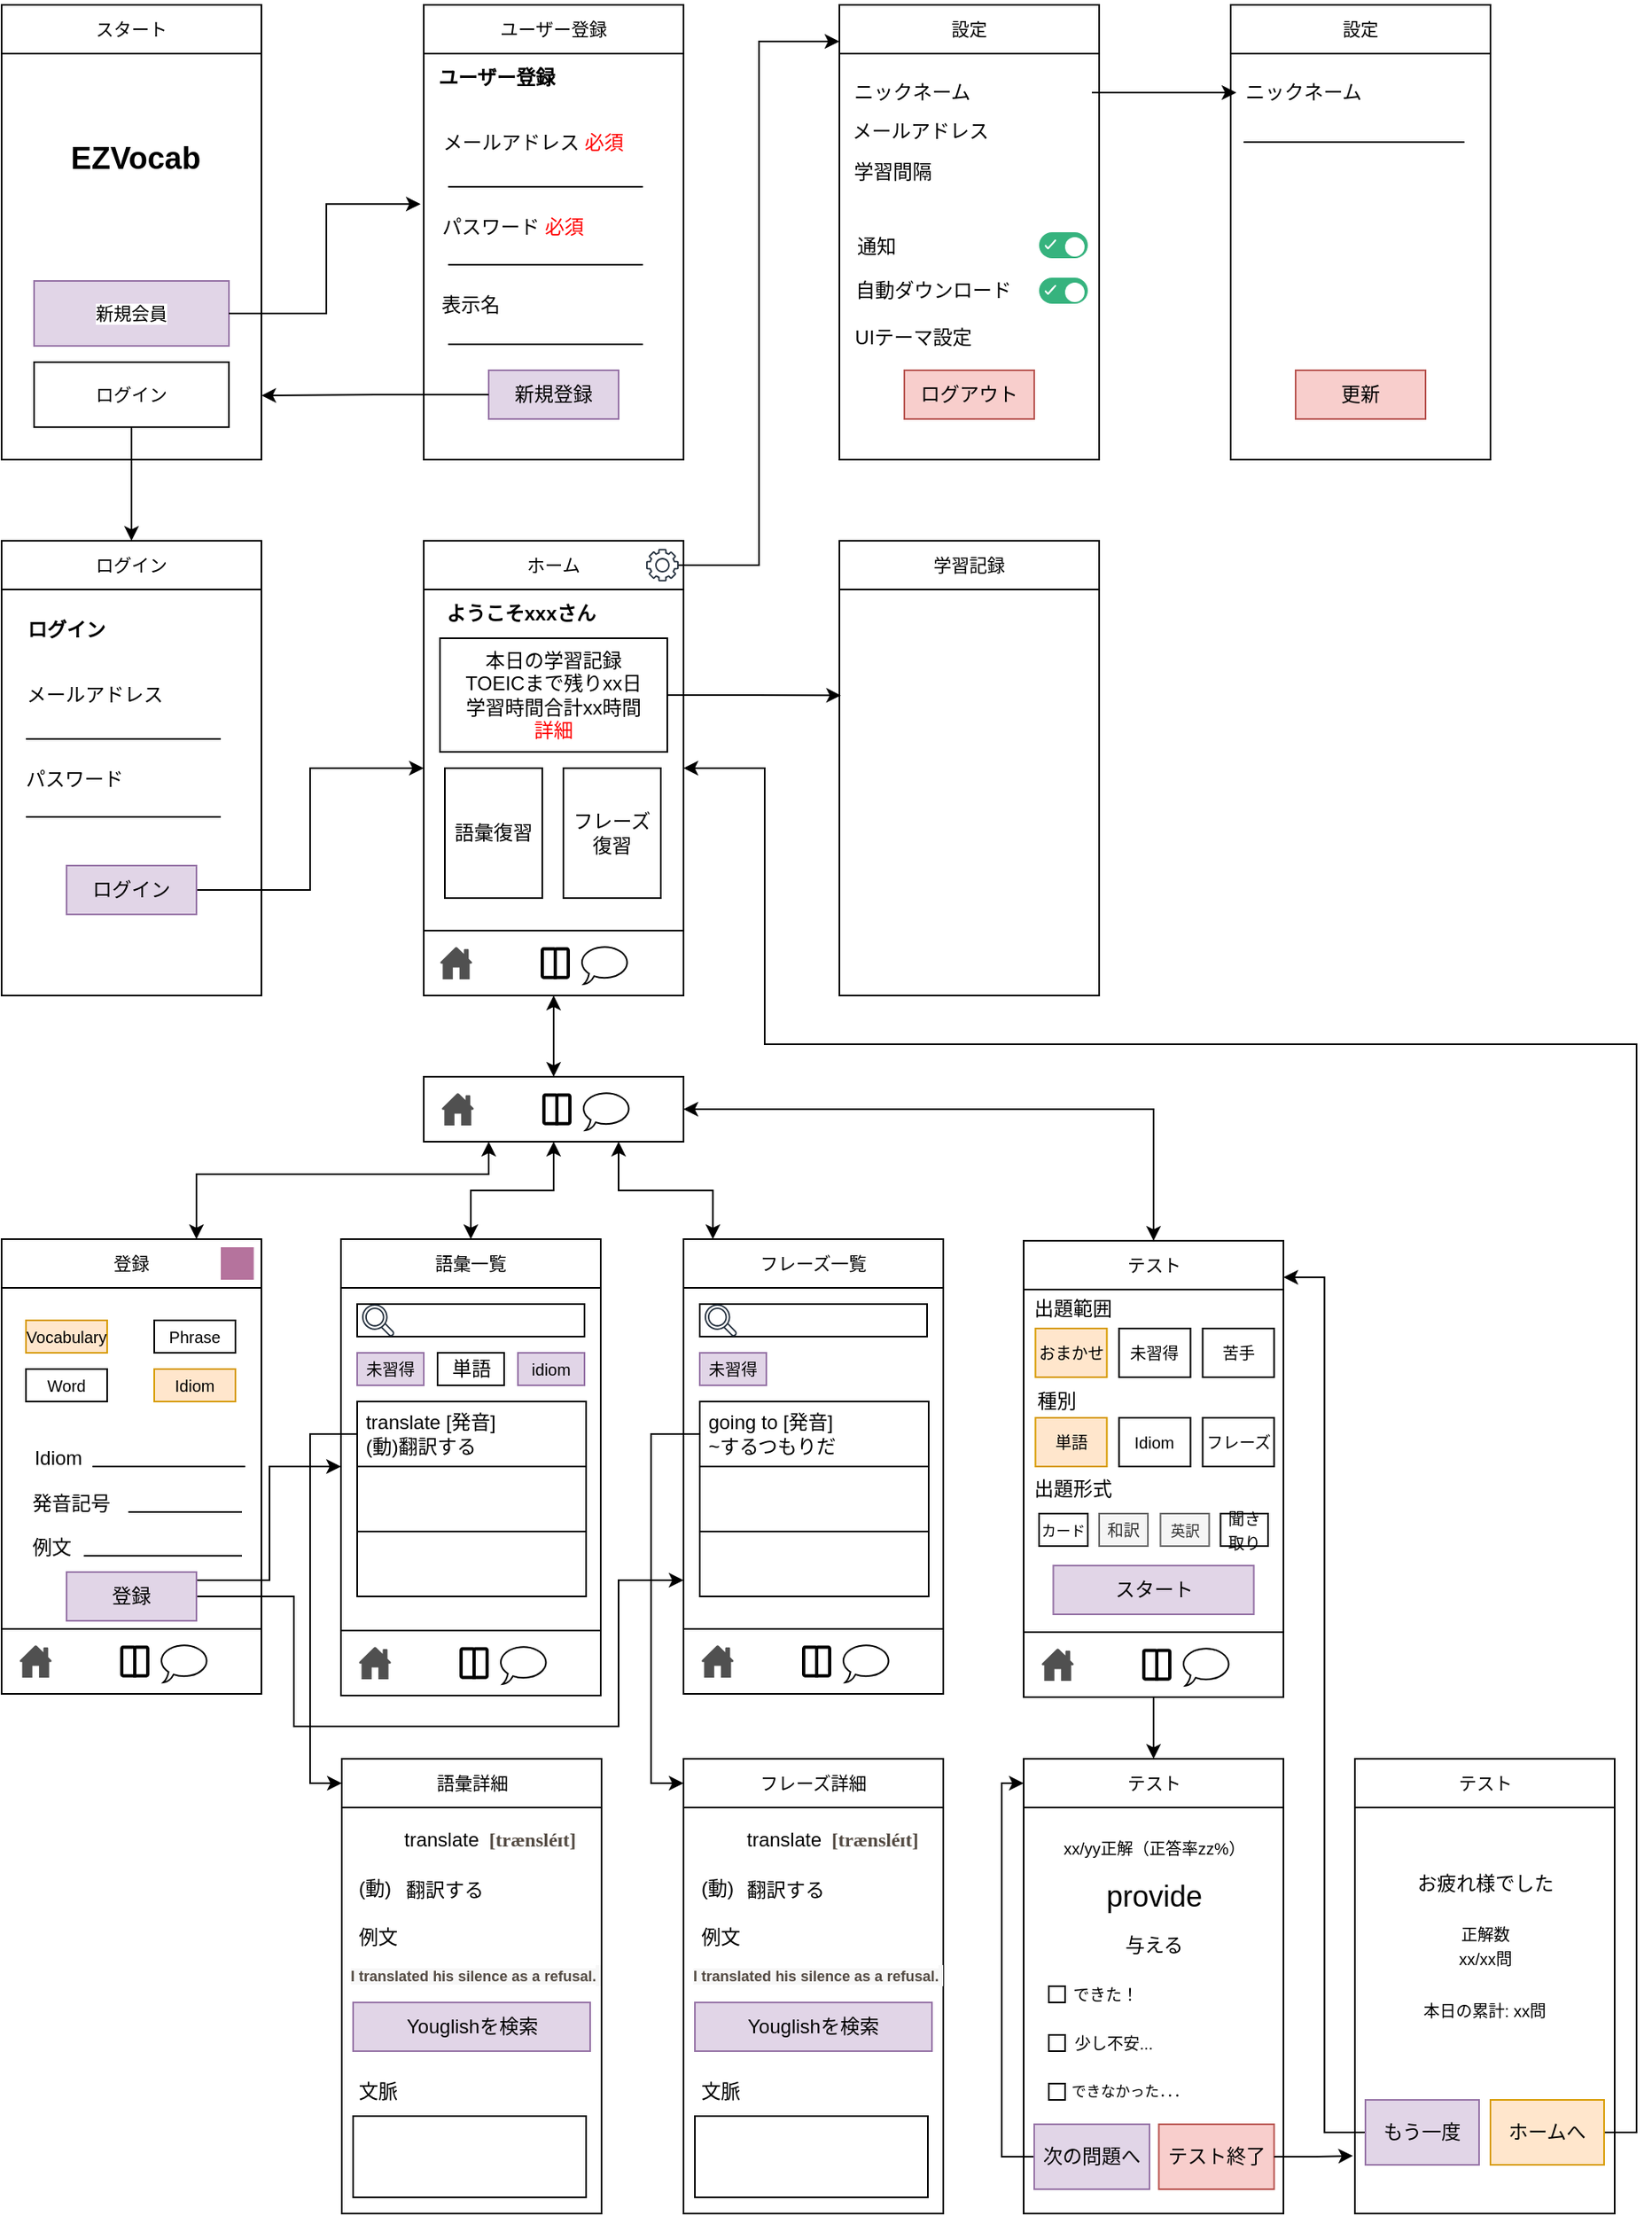 <mxfile version="28.2.0">
  <diagram name="ページ1" id="FiV2jDEClpY6O5zFWRHn">
    <mxGraphModel dx="1351" dy="871" grid="1" gridSize="10" guides="1" tooltips="1" connect="1" arrows="0" fold="1" page="1" pageScale="1" pageWidth="827" pageHeight="1169" math="0" shadow="0">
      <root>
        <mxCell id="0" />
        <mxCell id="1" parent="0" />
        <mxCell id="w1_AjiEQwkD-5FOu5qbW-20" value="" style="whiteSpace=wrap;html=1;rounded=0;" parent="1" vertex="1">
          <mxGeometry x="100" y="120" width="160" height="280" as="geometry" />
        </mxCell>
        <mxCell id="w1_AjiEQwkD-5FOu5qbW-39" value="スタート" style="rounded=0;whiteSpace=wrap;html=1;fontFamily=Helvetica;fontSize=11;fontColor=default;labelBackgroundColor=default;" parent="1" vertex="1">
          <mxGeometry x="100" y="120" width="160" height="30" as="geometry" />
        </mxCell>
        <mxCell id="w1_AjiEQwkD-5FOu5qbW-42" value="" style="whiteSpace=wrap;html=1;rounded=0;" parent="1" vertex="1">
          <mxGeometry x="100" y="450" width="160" height="280" as="geometry" />
        </mxCell>
        <mxCell id="w1_AjiEQwkD-5FOu5qbW-41" value="ログイン" style="rounded=0;whiteSpace=wrap;html=1;fontFamily=Helvetica;fontSize=11;fontColor=default;labelBackgroundColor=default;" parent="1" vertex="1">
          <mxGeometry x="100" y="450" width="160" height="30" as="geometry" />
        </mxCell>
        <mxCell id="w1_AjiEQwkD-5FOu5qbW-43" value="新規会員" style="rounded=0;whiteSpace=wrap;html=1;fontFamily=Helvetica;fontSize=11;labelBackgroundColor=default;fillColor=#e1d5e7;strokeColor=#9673a6;" parent="1" vertex="1">
          <mxGeometry x="120" y="290" width="120" height="40" as="geometry" />
        </mxCell>
        <mxCell id="7mOOZiE6UsEzVSwkb19k-4" style="edgeStyle=orthogonalEdgeStyle;rounded=0;orthogonalLoop=1;jettySize=auto;html=1;exitX=0.5;exitY=1;exitDx=0;exitDy=0;" parent="1" source="w1_AjiEQwkD-5FOu5qbW-44" target="w1_AjiEQwkD-5FOu5qbW-41" edge="1">
          <mxGeometry relative="1" as="geometry" />
        </mxCell>
        <mxCell id="w1_AjiEQwkD-5FOu5qbW-44" value="ログイン" style="rounded=0;whiteSpace=wrap;html=1;fontFamily=Helvetica;fontSize=11;fontColor=default;labelBackgroundColor=default;" parent="1" vertex="1">
          <mxGeometry x="120" y="340" width="120" height="40" as="geometry" />
        </mxCell>
        <mxCell id="7mOOZiE6UsEzVSwkb19k-1" value="&lt;font style=&quot;font-size: 19px;&quot;&gt;&amp;nbsp;EZVocab&lt;/font&gt;" style="text;strokeColor=none;align=center;fillColor=none;html=1;verticalAlign=middle;whiteSpace=wrap;rounded=0;fontStyle=1;fontColor=#000000;" parent="1" vertex="1">
          <mxGeometry x="125" y="200" width="110" height="30" as="geometry" />
        </mxCell>
        <mxCell id="7mOOZiE6UsEzVSwkb19k-5" value="&lt;b&gt;ログイン&lt;/b&gt;" style="text;strokeColor=none;align=center;fillColor=none;html=1;verticalAlign=middle;whiteSpace=wrap;rounded=0;" parent="1" vertex="1">
          <mxGeometry x="110" y="490" width="60" height="30" as="geometry" />
        </mxCell>
        <mxCell id="7mOOZiE6UsEzVSwkb19k-6" value="メールアドレス" style="text;strokeColor=none;align=center;fillColor=none;html=1;verticalAlign=middle;whiteSpace=wrap;rounded=0;" parent="1" vertex="1">
          <mxGeometry x="100" y="530" width="115" height="30" as="geometry" />
        </mxCell>
        <mxCell id="7mOOZiE6UsEzVSwkb19k-18" value="" style="endArrow=none;html=1;rounded=0;" parent="1" edge="1">
          <mxGeometry width="50" height="50" relative="1" as="geometry">
            <mxPoint x="115" y="572" as="sourcePoint" />
            <mxPoint x="235" y="572" as="targetPoint" />
          </mxGeometry>
        </mxCell>
        <mxCell id="7mOOZiE6UsEzVSwkb19k-20" value="パスワード" style="text;strokeColor=none;align=center;fillColor=none;html=1;verticalAlign=middle;whiteSpace=wrap;rounded=0;" parent="1" vertex="1">
          <mxGeometry x="100" y="582" width="90" height="30" as="geometry" />
        </mxCell>
        <mxCell id="7mOOZiE6UsEzVSwkb19k-21" value="" style="endArrow=none;html=1;rounded=0;" parent="1" edge="1">
          <mxGeometry width="50" height="50" relative="1" as="geometry">
            <mxPoint x="115" y="620" as="sourcePoint" />
            <mxPoint x="235" y="620" as="targetPoint" />
          </mxGeometry>
        </mxCell>
        <mxCell id="gTDcGbS1y2qqn0c1V3PY-10" style="edgeStyle=orthogonalEdgeStyle;rounded=0;orthogonalLoop=1;jettySize=auto;html=1;exitX=1;exitY=0.5;exitDx=0;exitDy=0;entryX=0;entryY=0.5;entryDx=0;entryDy=0;" parent="1" source="7mOOZiE6UsEzVSwkb19k-22" target="C_bWI6odMbXhe59eFl2r-24" edge="1">
          <mxGeometry relative="1" as="geometry" />
        </mxCell>
        <mxCell id="7mOOZiE6UsEzVSwkb19k-22" value="ログイン" style="whiteSpace=wrap;html=1;fillColor=#e1d5e7;strokeColor=#9673a6;" parent="1" vertex="1">
          <mxGeometry x="140" y="650" width="80" height="30" as="geometry" />
        </mxCell>
        <mxCell id="7mOOZiE6UsEzVSwkb19k-23" value="" style="whiteSpace=wrap;html=1;rounded=0;" parent="1" vertex="1">
          <mxGeometry x="360" y="120" width="160" height="280" as="geometry" />
        </mxCell>
        <mxCell id="7mOOZiE6UsEzVSwkb19k-24" value="ユーザー登録" style="rounded=0;whiteSpace=wrap;html=1;fontFamily=Helvetica;fontSize=11;fontColor=default;labelBackgroundColor=default;" parent="1" vertex="1">
          <mxGeometry x="360" y="120" width="160" height="30" as="geometry" />
        </mxCell>
        <mxCell id="7mOOZiE6UsEzVSwkb19k-27" value="&lt;b&gt;ユーザー登録&lt;/b&gt;" style="text;strokeColor=none;align=center;fillColor=none;html=1;verticalAlign=middle;whiteSpace=wrap;rounded=0;" parent="1" vertex="1">
          <mxGeometry x="360" y="150" width="90" height="30" as="geometry" />
        </mxCell>
        <mxCell id="7mOOZiE6UsEzVSwkb19k-28" value="メールアドレス &lt;font style=&quot;color: rgb(255, 0, 0);&quot;&gt;必須&lt;/font&gt;" style="text;strokeColor=none;align=center;fillColor=none;html=1;verticalAlign=middle;whiteSpace=wrap;rounded=0;" parent="1" vertex="1">
          <mxGeometry x="370" y="190" width="115" height="30" as="geometry" />
        </mxCell>
        <mxCell id="7mOOZiE6UsEzVSwkb19k-29" value="" style="endArrow=none;html=1;rounded=0;" parent="1" edge="1">
          <mxGeometry width="50" height="50" relative="1" as="geometry">
            <mxPoint x="375" y="232" as="sourcePoint" />
            <mxPoint x="495" y="232" as="targetPoint" />
          </mxGeometry>
        </mxCell>
        <mxCell id="7mOOZiE6UsEzVSwkb19k-30" value="パスワード &lt;font style=&quot;color: rgb(255, 0, 0);&quot;&gt;必須&lt;/font&gt;" style="text;strokeColor=none;align=center;fillColor=none;html=1;verticalAlign=middle;whiteSpace=wrap;rounded=0;" parent="1" vertex="1">
          <mxGeometry x="370" y="242" width="90" height="30" as="geometry" />
        </mxCell>
        <mxCell id="7mOOZiE6UsEzVSwkb19k-31" value="" style="endArrow=none;html=1;rounded=0;" parent="1" edge="1">
          <mxGeometry width="50" height="50" relative="1" as="geometry">
            <mxPoint x="375" y="280" as="sourcePoint" />
            <mxPoint x="495" y="280" as="targetPoint" />
          </mxGeometry>
        </mxCell>
        <mxCell id="7mOOZiE6UsEzVSwkb19k-32" value="&lt;font style=&quot;color: rgb(0, 0, 0);&quot;&gt;表示名&lt;/font&gt;" style="text;strokeColor=none;align=center;fillColor=none;html=1;verticalAlign=middle;whiteSpace=wrap;rounded=0;" parent="1" vertex="1">
          <mxGeometry x="344" y="290" width="90" height="30" as="geometry" />
        </mxCell>
        <mxCell id="7mOOZiE6UsEzVSwkb19k-33" value="" style="endArrow=none;html=1;rounded=0;" parent="1" edge="1">
          <mxGeometry width="50" height="50" relative="1" as="geometry">
            <mxPoint x="375" y="329" as="sourcePoint" />
            <mxPoint x="495" y="329" as="targetPoint" />
          </mxGeometry>
        </mxCell>
        <mxCell id="7mOOZiE6UsEzVSwkb19k-34" value="新規登録" style="whiteSpace=wrap;html=1;fillColor=#e1d5e7;strokeColor=#9673a6;" parent="1" vertex="1">
          <mxGeometry x="400" y="345" width="80" height="30" as="geometry" />
        </mxCell>
        <mxCell id="7mOOZiE6UsEzVSwkb19k-35" style="edgeStyle=orthogonalEdgeStyle;rounded=0;orthogonalLoop=1;jettySize=auto;html=1;exitX=0;exitY=0.5;exitDx=0;exitDy=0;entryX=1;entryY=0.859;entryDx=0;entryDy=0;entryPerimeter=0;" parent="1" source="7mOOZiE6UsEzVSwkb19k-34" target="w1_AjiEQwkD-5FOu5qbW-20" edge="1">
          <mxGeometry relative="1" as="geometry" />
        </mxCell>
        <mxCell id="7mOOZiE6UsEzVSwkb19k-36" style="edgeStyle=orthogonalEdgeStyle;rounded=0;orthogonalLoop=1;jettySize=auto;html=1;exitX=1;exitY=0.5;exitDx=0;exitDy=0;entryX=-0.012;entryY=0.438;entryDx=0;entryDy=0;entryPerimeter=0;" parent="1" source="w1_AjiEQwkD-5FOu5qbW-43" target="7mOOZiE6UsEzVSwkb19k-23" edge="1">
          <mxGeometry relative="1" as="geometry" />
        </mxCell>
        <mxCell id="C_bWI6odMbXhe59eFl2r-2" value="" style="whiteSpace=wrap;html=1;rounded=0;" parent="1" vertex="1">
          <mxGeometry x="616" y="120" width="160" height="280" as="geometry" />
        </mxCell>
        <mxCell id="C_bWI6odMbXhe59eFl2r-3" value="設定" style="rounded=0;whiteSpace=wrap;html=1;fontFamily=Helvetica;fontSize=11;fontColor=default;labelBackgroundColor=default;" parent="1" vertex="1">
          <mxGeometry x="616" y="120" width="160" height="30" as="geometry" />
        </mxCell>
        <mxCell id="C_bWI6odMbXhe59eFl2r-11" value="ログアウト" style="whiteSpace=wrap;html=1;fillColor=#f8cecc;strokeColor=#b85450;" parent="1" vertex="1">
          <mxGeometry x="656" y="345" width="80" height="30" as="geometry" />
        </mxCell>
        <mxCell id="C_bWI6odMbXhe59eFl2r-24" value="" style="whiteSpace=wrap;html=1;rounded=0;" parent="1" vertex="1">
          <mxGeometry x="360" y="450" width="160" height="280" as="geometry" />
        </mxCell>
        <mxCell id="C_bWI6odMbXhe59eFl2r-25" value="ホーム" style="rounded=0;whiteSpace=wrap;html=1;fontFamily=Helvetica;fontSize=11;fontColor=default;labelBackgroundColor=default;" parent="1" vertex="1">
          <mxGeometry x="360" y="450" width="160" height="30" as="geometry" />
        </mxCell>
        <mxCell id="C_bWI6odMbXhe59eFl2r-26" value="&lt;b&gt;ようこそxxxさん&lt;/b&gt;" style="text;strokeColor=none;align=center;fillColor=none;html=1;verticalAlign=middle;whiteSpace=wrap;rounded=0;" parent="1" vertex="1">
          <mxGeometry x="360" y="480" width="120" height="30" as="geometry" />
        </mxCell>
        <mxCell id="C_bWI6odMbXhe59eFl2r-45" value="" style="sketch=0;outlineConnect=0;fontColor=#232F3E;gradientColor=none;fillColor=#232F3D;strokeColor=none;dashed=0;verticalLabelPosition=bottom;verticalAlign=top;align=center;html=1;fontSize=12;fontStyle=0;aspect=fixed;pointerEvents=1;shape=mxgraph.aws4.gear;" parent="1" vertex="1">
          <mxGeometry x="497" y="455" width="20" height="20" as="geometry" />
        </mxCell>
        <mxCell id="C_bWI6odMbXhe59eFl2r-46" value="" style="endArrow=classic;html=1;rounded=0;entryX=0;entryY=0.75;entryDx=0;entryDy=0;edgeStyle=elbowEdgeStyle;" parent="1" source="C_bWI6odMbXhe59eFl2r-45" target="C_bWI6odMbXhe59eFl2r-3" edge="1">
          <mxGeometry width="50" height="50" relative="1" as="geometry">
            <mxPoint x="540" y="470" as="sourcePoint" />
            <mxPoint x="590" y="420" as="targetPoint" />
          </mxGeometry>
        </mxCell>
        <mxCell id="C_bWI6odMbXhe59eFl2r-50" value="" style="fillColor=#36B37E;strokeColor=none;rounded=1;arcSize=50;sketch=0;hachureGap=4;pointerEvents=0;fontFamily=Architects Daughter;fontSource=https%3A%2F%2Ffonts.googleapis.com%2Fcss%3Ffamily%3DArchitects%2BDaughter;fontSize=20;" parent="1" vertex="1">
          <mxGeometry x="739" y="288" width="30" height="16" as="geometry" />
        </mxCell>
        <mxCell id="C_bWI6odMbXhe59eFl2r-51" value="" style="shape=ellipse;strokeColor=none;fillColor=#ffffff;sketch=0;hachureGap=4;pointerEvents=0;fontFamily=Architects Daughter;fontSource=https%3A%2F%2Ffonts.googleapis.com%2Fcss%3Ffamily%3DArchitects%2BDaughter;fontSize=20;" parent="C_bWI6odMbXhe59eFl2r-50" vertex="1">
          <mxGeometry x="1" y="0.5" width="12" height="12" relative="1" as="geometry">
            <mxPoint x="-14" y="-5" as="offset" />
          </mxGeometry>
        </mxCell>
        <mxCell id="C_bWI6odMbXhe59eFl2r-52" value="" style="html=1;shadow=0;dashed=0;shape=mxgraph.atlassian.check;strokeColor=#ffffff;sketch=1;hachureGap=4;pointerEvents=0;fontFamily=Architects Daughter;fontSource=https%3A%2F%2Ffonts.googleapis.com%2Fcss%3Ffamily%3DArchitects%2BDaughter;fontSize=20;" parent="C_bWI6odMbXhe59eFl2r-50" vertex="1">
          <mxGeometry y="0.5" width="6" height="5" relative="1" as="geometry">
            <mxPoint x="4" y="-3" as="offset" />
          </mxGeometry>
        </mxCell>
        <mxCell id="C_bWI6odMbXhe59eFl2r-53" value="自動ダウンロード" style="text;strokeColor=none;align=center;fillColor=none;html=1;verticalAlign=middle;whiteSpace=wrap;rounded=0;" parent="1" vertex="1">
          <mxGeometry x="624" y="281" width="100" height="30" as="geometry" />
        </mxCell>
        <mxCell id="C_bWI6odMbXhe59eFl2r-54" value="通知" style="text;strokeColor=none;align=center;fillColor=none;html=1;verticalAlign=middle;whiteSpace=wrap;rounded=0;" parent="1" vertex="1">
          <mxGeometry x="609" y="254" width="60" height="30" as="geometry" />
        </mxCell>
        <mxCell id="C_bWI6odMbXhe59eFl2r-56" value="" style="fillColor=#36B37E;strokeColor=none;rounded=1;arcSize=50;sketch=0;hachureGap=4;pointerEvents=0;fontFamily=Architects Daughter;fontSource=https%3A%2F%2Ffonts.googleapis.com%2Fcss%3Ffamily%3DArchitects%2BDaughter;fontSize=20;" parent="1" vertex="1">
          <mxGeometry x="739" y="260" width="30" height="16" as="geometry" />
        </mxCell>
        <mxCell id="C_bWI6odMbXhe59eFl2r-57" value="" style="shape=ellipse;strokeColor=none;fillColor=#ffffff;sketch=0;hachureGap=4;pointerEvents=0;fontFamily=Architects Daughter;fontSource=https%3A%2F%2Ffonts.googleapis.com%2Fcss%3Ffamily%3DArchitects%2BDaughter;fontSize=20;" parent="C_bWI6odMbXhe59eFl2r-56" vertex="1">
          <mxGeometry x="1" y="0.5" width="12" height="12" relative="1" as="geometry">
            <mxPoint x="-14" y="-5" as="offset" />
          </mxGeometry>
        </mxCell>
        <mxCell id="C_bWI6odMbXhe59eFl2r-58" value="" style="html=1;shadow=0;dashed=0;shape=mxgraph.atlassian.check;strokeColor=#ffffff;sketch=1;hachureGap=4;pointerEvents=0;fontFamily=Architects Daughter;fontSource=https%3A%2F%2Ffonts.googleapis.com%2Fcss%3Ffamily%3DArchitects%2BDaughter;fontSize=20;" parent="C_bWI6odMbXhe59eFl2r-56" vertex="1">
          <mxGeometry y="0.5" width="6" height="5" relative="1" as="geometry">
            <mxPoint x="4" y="-3" as="offset" />
          </mxGeometry>
        </mxCell>
        <mxCell id="C_bWI6odMbXhe59eFl2r-60" value="&amp;nbsp;UIテーマ設定" style="text;strokeColor=none;align=center;fillColor=none;html=1;verticalAlign=middle;whiteSpace=wrap;rounded=0;" parent="1" vertex="1">
          <mxGeometry x="620" y="310" width="80" height="30" as="geometry" />
        </mxCell>
        <mxCell id="C_bWI6odMbXhe59eFl2r-61" value="" style="shape=image;html=1;verticalAlign=top;verticalLabelPosition=bottom;labelBackgroundColor=#ffffff;imageAspect=0;aspect=fixed;image=https://icons.diagrams.net/icon-cache1/Evil_Icons_User_Interface-2617/arrow_right2-584.svg" parent="1" vertex="1">
          <mxGeometry x="736.5" y="307.5" width="35" height="35" as="geometry" />
        </mxCell>
        <mxCell id="C_bWI6odMbXhe59eFl2r-64" value="本日の学習記録&lt;br&gt;TOEICまで残りxx日&lt;br&gt;学習時間合計xx時間&lt;br&gt;&lt;font style=&quot;color: rgb(255, 0, 0);&quot;&gt;詳細&lt;/font&gt;" style="whiteSpace=wrap;html=1;" parent="1" vertex="1">
          <mxGeometry x="370" y="510" width="140" height="70" as="geometry" />
        </mxCell>
        <mxCell id="C_bWI6odMbXhe59eFl2r-65" value="語彙復習" style="whiteSpace=wrap;html=1;" parent="1" vertex="1">
          <mxGeometry x="373" y="590" width="60" height="80" as="geometry" />
        </mxCell>
        <mxCell id="C_bWI6odMbXhe59eFl2r-66" value="フレーズ復習" style="whiteSpace=wrap;html=1;" parent="1" vertex="1">
          <mxGeometry x="446" y="590" width="60" height="80" as="geometry" />
        </mxCell>
        <mxCell id="C_bWI6odMbXhe59eFl2r-67" value="" style="whiteSpace=wrap;html=1;" parent="1" vertex="1">
          <mxGeometry x="360" y="690" width="160" height="40" as="geometry" />
        </mxCell>
        <mxCell id="C_bWI6odMbXhe59eFl2r-69" value="" style="sketch=0;pointerEvents=1;shadow=0;dashed=0;html=1;strokeColor=none;fillColor=#505050;labelPosition=center;verticalLabelPosition=bottom;verticalAlign=top;outlineConnect=0;align=center;shape=mxgraph.office.concepts.home;" parent="1" vertex="1">
          <mxGeometry x="370" y="700" width="20" height="20" as="geometry" />
        </mxCell>
        <mxCell id="C_bWI6odMbXhe59eFl2r-70" value="" style="shape=image;html=1;verticalAlign=top;verticalLabelPosition=bottom;labelBackgroundColor=#ffffff;imageAspect=0;aspect=fixed;image=https://icons.diagrams.net/icon-cache1/Phosphor_Regular_Vol_3-2947/note-pencil-1222.svg" parent="1" vertex="1">
          <mxGeometry x="400" y="700" width="22" height="22" as="geometry" />
        </mxCell>
        <mxCell id="C_bWI6odMbXhe59eFl2r-73" value="" style="html=1;verticalLabelPosition=bottom;align=center;labelBackgroundColor=#ffffff;verticalAlign=top;strokeWidth=2;strokeColor=#000000;shadow=0;dashed=0;shape=mxgraph.ios7.icons.book;" parent="1" vertex="1">
          <mxGeometry x="433" y="701.25" width="16" height="18.75" as="geometry" />
        </mxCell>
        <mxCell id="C_bWI6odMbXhe59eFl2r-76" value="" style="whiteSpace=wrap;html=1;shape=mxgraph.basic.oval_callout" parent="1" vertex="1">
          <mxGeometry x="456" y="699" width="31" height="24" as="geometry" />
        </mxCell>
        <mxCell id="C_bWI6odMbXhe59eFl2r-78" value="" style="shape=image;html=1;verticalAlign=top;verticalLabelPosition=bottom;labelBackgroundColor=#ffffff;imageAspect=0;aspect=fixed;image=https://icons.diagrams.net/icon-cache1/Boxicons_Regular_Vol_2-2634/bx-dumbbell-1114.svg" parent="1" vertex="1">
          <mxGeometry x="491" y="698" width="24" height="24" as="geometry" />
        </mxCell>
        <mxCell id="gTDcGbS1y2qqn0c1V3PY-26" style="edgeStyle=orthogonalEdgeStyle;rounded=0;orthogonalLoop=1;jettySize=auto;html=1;exitX=0.5;exitY=0;exitDx=0;exitDy=0;entryX=0.5;entryY=1;entryDx=0;entryDy=0;startArrow=classic;startFill=1;" parent="1" source="C_bWI6odMbXhe59eFl2r-80" target="C_bWI6odMbXhe59eFl2r-67" edge="1">
          <mxGeometry relative="1" as="geometry" />
        </mxCell>
        <mxCell id="gTDcGbS1y2qqn0c1V3PY-41" style="edgeStyle=orthogonalEdgeStyle;rounded=0;orthogonalLoop=1;jettySize=auto;html=1;exitX=0.5;exitY=1;exitDx=0;exitDy=0;entryX=0.5;entryY=0;entryDx=0;entryDy=0;startArrow=classic;startFill=1;" parent="1" source="C_bWI6odMbXhe59eFl2r-80" target="gTDcGbS1y2qqn0c1V3PY-28" edge="1">
          <mxGeometry relative="1" as="geometry" />
        </mxCell>
        <mxCell id="gTDcGbS1y2qqn0c1V3PY-75" style="edgeStyle=orthogonalEdgeStyle;rounded=0;orthogonalLoop=1;jettySize=auto;html=1;exitX=0.75;exitY=1;exitDx=0;exitDy=0;entryX=0.113;entryY=0;entryDx=0;entryDy=0;entryPerimeter=0;startArrow=classic;startFill=1;" parent="1" source="C_bWI6odMbXhe59eFl2r-80" target="gTDcGbS1y2qqn0c1V3PY-65" edge="1">
          <mxGeometry relative="1" as="geometry" />
        </mxCell>
        <mxCell id="gTDcGbS1y2qqn0c1V3PY-180" style="edgeStyle=orthogonalEdgeStyle;rounded=0;orthogonalLoop=1;jettySize=auto;html=1;exitX=1;exitY=0.5;exitDx=0;exitDy=0;startArrow=classic;startFill=1;" parent="1" source="C_bWI6odMbXhe59eFl2r-80" target="gTDcGbS1y2qqn0c1V3PY-150" edge="1">
          <mxGeometry relative="1" as="geometry" />
        </mxCell>
        <mxCell id="C_bWI6odMbXhe59eFl2r-80" value="" style="whiteSpace=wrap;html=1;" parent="1" vertex="1">
          <mxGeometry x="360" y="780" width="160" height="40" as="geometry" />
        </mxCell>
        <mxCell id="C_bWI6odMbXhe59eFl2r-81" value="" style="sketch=0;pointerEvents=1;shadow=0;dashed=0;html=1;strokeColor=none;fillColor=#505050;labelPosition=center;verticalLabelPosition=bottom;verticalAlign=top;outlineConnect=0;align=center;shape=mxgraph.office.concepts.home;" parent="1" vertex="1">
          <mxGeometry x="371" y="790" width="20" height="20" as="geometry" />
        </mxCell>
        <mxCell id="C_bWI6odMbXhe59eFl2r-82" value="" style="shape=image;html=1;verticalAlign=top;verticalLabelPosition=bottom;labelBackgroundColor=#ffffff;imageAspect=0;aspect=fixed;image=https://icons.diagrams.net/icon-cache1/Phosphor_Regular_Vol_3-2947/note-pencil-1222.svg" parent="1" vertex="1">
          <mxGeometry x="401" y="790" width="22" height="22" as="geometry" />
        </mxCell>
        <mxCell id="C_bWI6odMbXhe59eFl2r-83" value="" style="html=1;verticalLabelPosition=bottom;align=center;labelBackgroundColor=#ffffff;verticalAlign=top;strokeWidth=2;strokeColor=#000000;shadow=0;dashed=0;shape=mxgraph.ios7.icons.book;" parent="1" vertex="1">
          <mxGeometry x="434" y="791.25" width="16" height="18.75" as="geometry" />
        </mxCell>
        <mxCell id="C_bWI6odMbXhe59eFl2r-84" value="" style="whiteSpace=wrap;html=1;shape=mxgraph.basic.oval_callout" parent="1" vertex="1">
          <mxGeometry x="457" y="789" width="31" height="24" as="geometry" />
        </mxCell>
        <mxCell id="C_bWI6odMbXhe59eFl2r-85" value="" style="shape=image;html=1;verticalAlign=top;verticalLabelPosition=bottom;labelBackgroundColor=#ffffff;imageAspect=0;aspect=fixed;image=https://icons.diagrams.net/icon-cache1/Boxicons_Regular_Vol_2-2634/bx-dumbbell-1114.svg" parent="1" vertex="1">
          <mxGeometry x="492" y="788" width="24" height="24" as="geometry" />
        </mxCell>
        <mxCell id="C_bWI6odMbXhe59eFl2r-86" value="" style="whiteSpace=wrap;html=1;rounded=0;" parent="1" vertex="1">
          <mxGeometry x="616" y="450" width="160" height="280" as="geometry" />
        </mxCell>
        <mxCell id="C_bWI6odMbXhe59eFl2r-87" value="学習記録" style="rounded=0;whiteSpace=wrap;html=1;fontFamily=Helvetica;fontSize=11;fontColor=default;labelBackgroundColor=default;" parent="1" vertex="1">
          <mxGeometry x="616" y="450" width="160" height="30" as="geometry" />
        </mxCell>
        <mxCell id="C_bWI6odMbXhe59eFl2r-100" style="edgeStyle=orthogonalEdgeStyle;rounded=0;orthogonalLoop=1;jettySize=auto;html=1;exitX=1;exitY=0.5;exitDx=0;exitDy=0;entryX=0.006;entryY=0.34;entryDx=0;entryDy=0;entryPerimeter=0;" parent="1" source="C_bWI6odMbXhe59eFl2r-64" target="C_bWI6odMbXhe59eFl2r-86" edge="1">
          <mxGeometry relative="1" as="geometry" />
        </mxCell>
        <mxCell id="gTDcGbS1y2qqn0c1V3PY-2" value="" style="whiteSpace=wrap;html=1;rounded=0;" parent="1" vertex="1">
          <mxGeometry x="100" y="880" width="160" height="280" as="geometry" />
        </mxCell>
        <mxCell id="gTDcGbS1y2qqn0c1V3PY-3" value="登録" style="rounded=0;whiteSpace=wrap;html=1;fontFamily=Helvetica;fontSize=11;fontColor=default;labelBackgroundColor=default;" parent="1" vertex="1">
          <mxGeometry x="100" y="880" width="160" height="30" as="geometry" />
        </mxCell>
        <mxCell id="gTDcGbS1y2qqn0c1V3PY-98" style="edgeStyle=orthogonalEdgeStyle;rounded=0;orthogonalLoop=1;jettySize=auto;html=1;exitX=1;exitY=0.5;exitDx=0;exitDy=0;" parent="1" source="gTDcGbS1y2qqn0c1V3PY-9" target="gTDcGbS1y2qqn0c1V3PY-27" edge="1">
          <mxGeometry relative="1" as="geometry">
            <Array as="points">
              <mxPoint x="220" y="1090" />
              <mxPoint x="265" y="1090" />
              <mxPoint x="265" y="1020" />
            </Array>
          </mxGeometry>
        </mxCell>
        <mxCell id="gTDcGbS1y2qqn0c1V3PY-105" style="edgeStyle=orthogonalEdgeStyle;rounded=0;orthogonalLoop=1;jettySize=auto;html=1;exitX=1;exitY=0.5;exitDx=0;exitDy=0;entryX=0;entryY=0.75;entryDx=0;entryDy=0;" parent="1" source="gTDcGbS1y2qqn0c1V3PY-9" target="gTDcGbS1y2qqn0c1V3PY-64" edge="1">
          <mxGeometry relative="1" as="geometry">
            <Array as="points">
              <mxPoint x="280" y="1100" />
              <mxPoint x="280" y="1180" />
              <mxPoint x="480" y="1180" />
              <mxPoint x="480" y="1090" />
            </Array>
          </mxGeometry>
        </mxCell>
        <mxCell id="gTDcGbS1y2qqn0c1V3PY-9" value="登録" style="whiteSpace=wrap;html=1;fillColor=#e1d5e7;strokeColor=#9673a6;" parent="1" vertex="1">
          <mxGeometry x="140" y="1085" width="80" height="30" as="geometry" />
        </mxCell>
        <mxCell id="gTDcGbS1y2qqn0c1V3PY-12" value="" style="points=[];aspect=fixed;html=1;align=center;shadow=0;dashed=0;fillColor=#B5739D;strokeColor=none;shape=mxgraph.alibaba_cloud.multimediaai;" parent="1" vertex="1">
          <mxGeometry x="235" y="885" width="20.31" height="20" as="geometry" />
        </mxCell>
        <mxCell id="gTDcGbS1y2qqn0c1V3PY-13" value="&lt;font style=&quot;font-size: 10px;&quot;&gt;Vocabulary&lt;/font&gt;" style="whiteSpace=wrap;html=1;fillColor=#ffe6cc;strokeColor=#d79b00;" parent="1" vertex="1">
          <mxGeometry x="115" y="930" width="50" height="20" as="geometry" />
        </mxCell>
        <mxCell id="gTDcGbS1y2qqn0c1V3PY-16" value="&lt;font style=&quot;font-size: 10px;&quot;&gt;Phrase&lt;/font&gt;" style="whiteSpace=wrap;html=1;" parent="1" vertex="1">
          <mxGeometry x="194" y="930" width="50" height="20" as="geometry" />
        </mxCell>
        <mxCell id="gTDcGbS1y2qqn0c1V3PY-17" value="&lt;span style=&quot;font-size: 10px;&quot;&gt;Word&lt;/span&gt;" style="whiteSpace=wrap;html=1;" parent="1" vertex="1">
          <mxGeometry x="115" y="960" width="50" height="20" as="geometry" />
        </mxCell>
        <mxCell id="gTDcGbS1y2qqn0c1V3PY-18" value="&lt;span style=&quot;font-size: 10px;&quot;&gt;Idiom&lt;/span&gt;" style="whiteSpace=wrap;html=1;fillColor=#ffe6cc;strokeColor=#d79b00;" parent="1" vertex="1">
          <mxGeometry x="194" y="960" width="50" height="20" as="geometry" />
        </mxCell>
        <mxCell id="gTDcGbS1y2qqn0c1V3PY-19" value="発音記号" style="text;strokeColor=none;align=center;fillColor=none;html=1;verticalAlign=middle;whiteSpace=wrap;rounded=0;" parent="1" vertex="1">
          <mxGeometry x="113" y="1028" width="60" height="30" as="geometry" />
        </mxCell>
        <mxCell id="gTDcGbS1y2qqn0c1V3PY-20" value="例文" style="text;strokeColor=none;align=center;fillColor=none;html=1;verticalAlign=middle;whiteSpace=wrap;rounded=0;" parent="1" vertex="1">
          <mxGeometry x="101" y="1055" width="60" height="30" as="geometry" />
        </mxCell>
        <mxCell id="gTDcGbS1y2qqn0c1V3PY-21" value="" style="endArrow=none;html=1;rounded=0;" parent="1" edge="1">
          <mxGeometry width="50" height="50" relative="1" as="geometry">
            <mxPoint x="150.65" y="1075" as="sourcePoint" />
            <mxPoint x="248" y="1075" as="targetPoint" />
          </mxGeometry>
        </mxCell>
        <mxCell id="gTDcGbS1y2qqn0c1V3PY-22" value="" style="endArrow=none;html=1;rounded=0;" parent="1" edge="1">
          <mxGeometry width="50" height="50" relative="1" as="geometry">
            <mxPoint x="178" y="1048" as="sourcePoint" />
            <mxPoint x="248" y="1048" as="targetPoint" />
          </mxGeometry>
        </mxCell>
        <mxCell id="gTDcGbS1y2qqn0c1V3PY-23" value="Idiom" style="text;strokeColor=none;align=center;fillColor=none;html=1;verticalAlign=middle;whiteSpace=wrap;rounded=0;" parent="1" vertex="1">
          <mxGeometry x="105" y="1000" width="60" height="30" as="geometry" />
        </mxCell>
        <mxCell id="gTDcGbS1y2qqn0c1V3PY-24" value="" style="endArrow=none;html=1;rounded=0;" parent="1" edge="1">
          <mxGeometry width="50" height="50" relative="1" as="geometry">
            <mxPoint x="155.96" y="1020" as="sourcePoint" />
            <mxPoint x="250" y="1020" as="targetPoint" />
          </mxGeometry>
        </mxCell>
        <mxCell id="gTDcGbS1y2qqn0c1V3PY-27" value="" style="whiteSpace=wrap;html=1;rounded=0;" parent="1" vertex="1">
          <mxGeometry x="309" y="880" width="160" height="280" as="geometry" />
        </mxCell>
        <mxCell id="gTDcGbS1y2qqn0c1V3PY-28" value="語彙一覧" style="rounded=0;whiteSpace=wrap;html=1;fontFamily=Helvetica;fontSize=11;fontColor=default;labelBackgroundColor=default;" parent="1" vertex="1">
          <mxGeometry x="309" y="880" width="160" height="30" as="geometry" />
        </mxCell>
        <mxCell id="gTDcGbS1y2qqn0c1V3PY-42" value="" style="whiteSpace=wrap;html=1;" parent="1" vertex="1">
          <mxGeometry x="319" y="920" width="140" height="20" as="geometry" />
        </mxCell>
        <mxCell id="gTDcGbS1y2qqn0c1V3PY-44" value="" style="sketch=0;outlineConnect=0;fontColor=#232F3E;gradientColor=none;fillColor=#232F3D;strokeColor=none;dashed=0;verticalLabelPosition=bottom;verticalAlign=top;align=center;html=1;fontSize=12;fontStyle=0;aspect=fixed;pointerEvents=1;shape=mxgraph.aws4.magnifying_glass_2;" parent="1" vertex="1">
          <mxGeometry x="322" y="920" width="20" height="20" as="geometry" />
        </mxCell>
        <mxCell id="gTDcGbS1y2qqn0c1V3PY-45" value="&lt;font style=&quot;font-size: 10px;&quot;&gt;未習得&lt;/font&gt;" style="rounded=0;whiteSpace=wrap;html=1;fillColor=#e1d5e7;strokeColor=#9673a6;" parent="1" vertex="1">
          <mxGeometry x="319" y="950" width="41" height="20" as="geometry" />
        </mxCell>
        <mxCell id="gTDcGbS1y2qqn0c1V3PY-46" value="単語" style="rounded=0;whiteSpace=wrap;html=1;" parent="1" vertex="1">
          <mxGeometry x="368.5" y="950" width="41" height="20" as="geometry" />
        </mxCell>
        <mxCell id="gTDcGbS1y2qqn0c1V3PY-47" value="&lt;span style=&quot;font-size: 10px;&quot;&gt;idiom&lt;/span&gt;" style="rounded=0;whiteSpace=wrap;html=1;fillColor=#e1d5e7;strokeColor=#9673a6;" parent="1" vertex="1">
          <mxGeometry x="418" y="950" width="41" height="20" as="geometry" />
        </mxCell>
        <mxCell id="gTDcGbS1y2qqn0c1V3PY-120" style="edgeStyle=orthogonalEdgeStyle;rounded=0;orthogonalLoop=1;jettySize=auto;html=1;exitX=0;exitY=0.5;exitDx=0;exitDy=0;entryX=0;entryY=0.5;entryDx=0;entryDy=0;" parent="1" source="gTDcGbS1y2qqn0c1V3PY-48" target="gTDcGbS1y2qqn0c1V3PY-90" edge="1">
          <mxGeometry relative="1" as="geometry">
            <Array as="points">
              <mxPoint x="290" y="1000" />
              <mxPoint x="290" y="1215" />
            </Array>
          </mxGeometry>
        </mxCell>
        <mxCell id="gTDcGbS1y2qqn0c1V3PY-48" value="&amp;nbsp;translate [発音]&lt;br&gt;&amp;nbsp;(動)翻訳する" style="rounded=0;whiteSpace=wrap;html=1;align=left;" parent="1" vertex="1">
          <mxGeometry x="319" y="980" width="141" height="40" as="geometry" />
        </mxCell>
        <mxCell id="gTDcGbS1y2qqn0c1V3PY-49" value="" style="rounded=0;whiteSpace=wrap;html=1;" parent="1" vertex="1">
          <mxGeometry x="319" y="1020" width="141" height="40" as="geometry" />
        </mxCell>
        <mxCell id="gTDcGbS1y2qqn0c1V3PY-50" value="" style="rounded=0;whiteSpace=wrap;html=1;" parent="1" vertex="1">
          <mxGeometry x="319" y="1060" width="141" height="40" as="geometry" />
        </mxCell>
        <mxCell id="gTDcGbS1y2qqn0c1V3PY-64" value="" style="whiteSpace=wrap;html=1;rounded=0;" parent="1" vertex="1">
          <mxGeometry x="520" y="880" width="160" height="280" as="geometry" />
        </mxCell>
        <mxCell id="gTDcGbS1y2qqn0c1V3PY-65" value="フレーズ一覧" style="rounded=0;whiteSpace=wrap;html=1;fontFamily=Helvetica;fontSize=11;fontColor=default;labelBackgroundColor=default;" parent="1" vertex="1">
          <mxGeometry x="520" y="880" width="160" height="30" as="geometry" />
        </mxCell>
        <mxCell id="gTDcGbS1y2qqn0c1V3PY-66" value="" style="whiteSpace=wrap;html=1;" parent="1" vertex="1">
          <mxGeometry x="530" y="920" width="140" height="20" as="geometry" />
        </mxCell>
        <mxCell id="gTDcGbS1y2qqn0c1V3PY-67" value="" style="sketch=0;outlineConnect=0;fontColor=#232F3E;gradientColor=none;fillColor=#232F3D;strokeColor=none;dashed=0;verticalLabelPosition=bottom;verticalAlign=top;align=center;html=1;fontSize=12;fontStyle=0;aspect=fixed;pointerEvents=1;shape=mxgraph.aws4.magnifying_glass_2;" parent="1" vertex="1">
          <mxGeometry x="533" y="920" width="20" height="20" as="geometry" />
        </mxCell>
        <mxCell id="gTDcGbS1y2qqn0c1V3PY-68" value="&lt;font style=&quot;font-size: 10px;&quot;&gt;未習得&lt;/font&gt;" style="rounded=0;whiteSpace=wrap;html=1;fillColor=#e1d5e7;strokeColor=#9673a6;" parent="1" vertex="1">
          <mxGeometry x="530" y="950" width="41" height="20" as="geometry" />
        </mxCell>
        <mxCell id="gTDcGbS1y2qqn0c1V3PY-147" style="edgeStyle=orthogonalEdgeStyle;rounded=0;orthogonalLoop=1;jettySize=auto;html=1;exitX=0;exitY=0.5;exitDx=0;exitDy=0;entryX=0;entryY=0.5;entryDx=0;entryDy=0;" parent="1" source="gTDcGbS1y2qqn0c1V3PY-71" target="gTDcGbS1y2qqn0c1V3PY-136" edge="1">
          <mxGeometry relative="1" as="geometry" />
        </mxCell>
        <mxCell id="gTDcGbS1y2qqn0c1V3PY-71" value="&amp;nbsp;going to [発音]&lt;br&gt;&amp;nbsp;~するつもりだ" style="rounded=0;whiteSpace=wrap;html=1;align=left;" parent="1" vertex="1">
          <mxGeometry x="530" y="980" width="141" height="40" as="geometry" />
        </mxCell>
        <mxCell id="gTDcGbS1y2qqn0c1V3PY-72" value="" style="rounded=0;whiteSpace=wrap;html=1;" parent="1" vertex="1">
          <mxGeometry x="530" y="1020" width="141" height="40" as="geometry" />
        </mxCell>
        <mxCell id="gTDcGbS1y2qqn0c1V3PY-73" value="" style="rounded=0;whiteSpace=wrap;html=1;" parent="1" vertex="1">
          <mxGeometry x="530" y="1060" width="141" height="40" as="geometry" />
        </mxCell>
        <mxCell id="gTDcGbS1y2qqn0c1V3PY-76" style="edgeStyle=orthogonalEdgeStyle;rounded=0;orthogonalLoop=1;jettySize=auto;html=1;exitX=0.25;exitY=1;exitDx=0;exitDy=0;entryX=0.75;entryY=0;entryDx=0;entryDy=0;startArrow=classic;startFill=1;" parent="1" source="C_bWI6odMbXhe59eFl2r-80" target="gTDcGbS1y2qqn0c1V3PY-3" edge="1">
          <mxGeometry relative="1" as="geometry">
            <Array as="points">
              <mxPoint x="400" y="840" />
              <mxPoint x="220" y="840" />
            </Array>
          </mxGeometry>
        </mxCell>
        <mxCell id="gTDcGbS1y2qqn0c1V3PY-89" value="" style="whiteSpace=wrap;html=1;rounded=0;" parent="1" vertex="1">
          <mxGeometry x="309.5" y="1200" width="160" height="280" as="geometry" />
        </mxCell>
        <mxCell id="gTDcGbS1y2qqn0c1V3PY-90" value="語彙詳細" style="rounded=0;whiteSpace=wrap;html=1;fontFamily=Helvetica;fontSize=11;fontColor=default;labelBackgroundColor=default;" parent="1" vertex="1">
          <mxGeometry x="309.5" y="1200" width="160" height="30" as="geometry" />
        </mxCell>
        <mxCell id="gTDcGbS1y2qqn0c1V3PY-99" value="" style="whiteSpace=wrap;html=1;" parent="1" vertex="1">
          <mxGeometry x="100" y="1120" width="160" height="40" as="geometry" />
        </mxCell>
        <mxCell id="gTDcGbS1y2qqn0c1V3PY-100" value="" style="sketch=0;pointerEvents=1;shadow=0;dashed=0;html=1;strokeColor=none;fillColor=#505050;labelPosition=center;verticalLabelPosition=bottom;verticalAlign=top;outlineConnect=0;align=center;shape=mxgraph.office.concepts.home;" parent="1" vertex="1">
          <mxGeometry x="111" y="1130" width="20" height="20" as="geometry" />
        </mxCell>
        <mxCell id="gTDcGbS1y2qqn0c1V3PY-101" value="" style="shape=image;html=1;verticalAlign=top;verticalLabelPosition=bottom;labelBackgroundColor=#ffffff;imageAspect=0;aspect=fixed;image=https://icons.diagrams.net/icon-cache1/Phosphor_Regular_Vol_3-2947/note-pencil-1222.svg" parent="1" vertex="1">
          <mxGeometry x="141" y="1130" width="22" height="22" as="geometry" />
        </mxCell>
        <mxCell id="gTDcGbS1y2qqn0c1V3PY-102" value="" style="html=1;verticalLabelPosition=bottom;align=center;labelBackgroundColor=#ffffff;verticalAlign=top;strokeWidth=2;strokeColor=#000000;shadow=0;dashed=0;shape=mxgraph.ios7.icons.book;" parent="1" vertex="1">
          <mxGeometry x="174" y="1131.25" width="16" height="18.75" as="geometry" />
        </mxCell>
        <mxCell id="gTDcGbS1y2qqn0c1V3PY-103" value="" style="whiteSpace=wrap;html=1;shape=mxgraph.basic.oval_callout" parent="1" vertex="1">
          <mxGeometry x="197" y="1129" width="31" height="24" as="geometry" />
        </mxCell>
        <mxCell id="gTDcGbS1y2qqn0c1V3PY-104" value="" style="shape=image;html=1;verticalAlign=top;verticalLabelPosition=bottom;labelBackgroundColor=#ffffff;imageAspect=0;aspect=fixed;image=https://icons.diagrams.net/icon-cache1/Boxicons_Regular_Vol_2-2634/bx-dumbbell-1114.svg" parent="1" vertex="1">
          <mxGeometry x="232" y="1128" width="24" height="24" as="geometry" />
        </mxCell>
        <mxCell id="gTDcGbS1y2qqn0c1V3PY-106" value="" style="whiteSpace=wrap;html=1;" parent="1" vertex="1">
          <mxGeometry x="309" y="1121" width="160" height="40" as="geometry" />
        </mxCell>
        <mxCell id="gTDcGbS1y2qqn0c1V3PY-107" value="" style="sketch=0;pointerEvents=1;shadow=0;dashed=0;html=1;strokeColor=none;fillColor=#505050;labelPosition=center;verticalLabelPosition=bottom;verticalAlign=top;outlineConnect=0;align=center;shape=mxgraph.office.concepts.home;" parent="1" vertex="1">
          <mxGeometry x="320" y="1131" width="20" height="20" as="geometry" />
        </mxCell>
        <mxCell id="gTDcGbS1y2qqn0c1V3PY-108" value="" style="shape=image;html=1;verticalAlign=top;verticalLabelPosition=bottom;labelBackgroundColor=#ffffff;imageAspect=0;aspect=fixed;image=https://icons.diagrams.net/icon-cache1/Phosphor_Regular_Vol_3-2947/note-pencil-1222.svg" parent="1" vertex="1">
          <mxGeometry x="350" y="1131" width="22" height="22" as="geometry" />
        </mxCell>
        <mxCell id="gTDcGbS1y2qqn0c1V3PY-109" value="" style="html=1;verticalLabelPosition=bottom;align=center;labelBackgroundColor=#ffffff;verticalAlign=top;strokeWidth=2;strokeColor=#000000;shadow=0;dashed=0;shape=mxgraph.ios7.icons.book;" parent="1" vertex="1">
          <mxGeometry x="383" y="1132.25" width="16" height="18.75" as="geometry" />
        </mxCell>
        <mxCell id="gTDcGbS1y2qqn0c1V3PY-110" value="" style="whiteSpace=wrap;html=1;shape=mxgraph.basic.oval_callout" parent="1" vertex="1">
          <mxGeometry x="406" y="1130" width="31" height="24" as="geometry" />
        </mxCell>
        <mxCell id="gTDcGbS1y2qqn0c1V3PY-111" value="" style="shape=image;html=1;verticalAlign=top;verticalLabelPosition=bottom;labelBackgroundColor=#ffffff;imageAspect=0;aspect=fixed;image=https://icons.diagrams.net/icon-cache1/Boxicons_Regular_Vol_2-2634/bx-dumbbell-1114.svg" parent="1" vertex="1">
          <mxGeometry x="441" y="1129" width="24" height="24" as="geometry" />
        </mxCell>
        <mxCell id="gTDcGbS1y2qqn0c1V3PY-112" value="" style="whiteSpace=wrap;html=1;" parent="1" vertex="1">
          <mxGeometry x="520" y="1120" width="160" height="40" as="geometry" />
        </mxCell>
        <mxCell id="gTDcGbS1y2qqn0c1V3PY-113" value="" style="sketch=0;pointerEvents=1;shadow=0;dashed=0;html=1;strokeColor=none;fillColor=#505050;labelPosition=center;verticalLabelPosition=bottom;verticalAlign=top;outlineConnect=0;align=center;shape=mxgraph.office.concepts.home;" parent="1" vertex="1">
          <mxGeometry x="531" y="1130" width="20" height="20" as="geometry" />
        </mxCell>
        <mxCell id="gTDcGbS1y2qqn0c1V3PY-114" value="" style="shape=image;html=1;verticalAlign=top;verticalLabelPosition=bottom;labelBackgroundColor=#ffffff;imageAspect=0;aspect=fixed;image=https://icons.diagrams.net/icon-cache1/Phosphor_Regular_Vol_3-2947/note-pencil-1222.svg" parent="1" vertex="1">
          <mxGeometry x="561" y="1130" width="22" height="22" as="geometry" />
        </mxCell>
        <mxCell id="gTDcGbS1y2qqn0c1V3PY-115" value="" style="html=1;verticalLabelPosition=bottom;align=center;labelBackgroundColor=#ffffff;verticalAlign=top;strokeWidth=2;strokeColor=#000000;shadow=0;dashed=0;shape=mxgraph.ios7.icons.book;" parent="1" vertex="1">
          <mxGeometry x="594" y="1131.25" width="16" height="18.75" as="geometry" />
        </mxCell>
        <mxCell id="gTDcGbS1y2qqn0c1V3PY-116" value="" style="whiteSpace=wrap;html=1;shape=mxgraph.basic.oval_callout" parent="1" vertex="1">
          <mxGeometry x="617" y="1129" width="31" height="24" as="geometry" />
        </mxCell>
        <mxCell id="gTDcGbS1y2qqn0c1V3PY-117" value="" style="shape=image;html=1;verticalAlign=top;verticalLabelPosition=bottom;labelBackgroundColor=#ffffff;imageAspect=0;aspect=fixed;image=https://icons.diagrams.net/icon-cache1/Boxicons_Regular_Vol_2-2634/bx-dumbbell-1114.svg" parent="1" vertex="1">
          <mxGeometry x="652" y="1128" width="24" height="24" as="geometry" />
        </mxCell>
        <mxCell id="gTDcGbS1y2qqn0c1V3PY-118" value="" style="shape=image;html=1;verticalAlign=top;verticalLabelPosition=bottom;labelBackgroundColor=#ffffff;imageAspect=0;aspect=fixed;image=https://icons.diagrams.net/icon-cache1/48_Bubbles-2335/15.Pencil-633.svg" parent="1" vertex="1">
          <mxGeometry x="445" y="1205" width="20" height="20" as="geometry" />
        </mxCell>
        <mxCell id="gTDcGbS1y2qqn0c1V3PY-123" value="" style="shape=image;html=1;verticalAlign=top;verticalLabelPosition=bottom;labelBackgroundColor=#ffffff;imageAspect=0;aspect=fixed;image=https://icons.diagrams.net/icon-cache1/Phosphor_Fill_Vol_4-2938/speaker-simple-high-fill-1415.svg" parent="1" vertex="1">
          <mxGeometry x="319" y="1240" width="20" height="20" as="geometry" />
        </mxCell>
        <mxCell id="gTDcGbS1y2qqn0c1V3PY-124" value="translate" style="text;strokeColor=none;align=center;fillColor=none;html=1;verticalAlign=middle;whiteSpace=wrap;rounded=0;" parent="1" vertex="1">
          <mxGeometry x="341" y="1235" width="60" height="30" as="geometry" />
        </mxCell>
        <mxCell id="gTDcGbS1y2qqn0c1V3PY-125" value="&lt;span style=&quot;color: rgb(83, 74, 66); font-family: &amp;quot;Lucida Sans Unicode&amp;quot;, &amp;quot;Times New Roman&amp;quot;, Times, serif; font-weight: 700; text-align: left; background-color: rgb(255, 255, 255);&quot;&gt;[trænsléɪt]&lt;/span&gt;" style="text;strokeColor=none;align=center;fillColor=none;html=1;verticalAlign=middle;whiteSpace=wrap;rounded=0;" parent="1" vertex="1">
          <mxGeometry x="397" y="1235" width="60" height="30" as="geometry" />
        </mxCell>
        <mxCell id="gTDcGbS1y2qqn0c1V3PY-126" value="(動)" style="text;strokeColor=none;align=center;fillColor=none;html=1;verticalAlign=middle;whiteSpace=wrap;rounded=0;" parent="1" vertex="1">
          <mxGeometry x="300" y="1265" width="60" height="30" as="geometry" />
        </mxCell>
        <mxCell id="gTDcGbS1y2qqn0c1V3PY-127" value="翻訳する" style="text;strokeColor=none;align=center;fillColor=none;html=1;verticalAlign=middle;whiteSpace=wrap;rounded=0;" parent="1" vertex="1">
          <mxGeometry x="342.5" y="1266" width="60" height="30" as="geometry" />
        </mxCell>
        <mxCell id="gTDcGbS1y2qqn0c1V3PY-128" value="例文" style="text;strokeColor=none;align=center;fillColor=none;html=1;verticalAlign=middle;whiteSpace=wrap;rounded=0;" parent="1" vertex="1">
          <mxGeometry x="302" y="1295" width="60" height="30" as="geometry" />
        </mxCell>
        <UserObject label="&lt;span class=&quot;KejjeYrEn&quot; style=&quot;line-height: 1.6em; margin: 0px; padding: 0px; font-family: Arial; font-weight: bold; color: rgb(83, 74, 66); font-style: normal; font-variant-ligatures: normal; font-variant-caps: normal; letter-spacing: normal; orphans: 2; text-align: start; text-indent: 0px; text-transform: none; widows: 2; word-spacing: 0px; -webkit-text-stroke-width: 0px; white-space: normal; background-color: rgb(247, 247, 247); text-decoration-thickness: initial; text-decoration-style: initial; text-decoration-color: initial;&quot;&gt;I&lt;span&gt;&amp;nbsp;&lt;/span&gt;translated&lt;span&gt;&amp;nbsp;&lt;/span&gt;his&lt;span&gt;&amp;nbsp;&lt;/span&gt;silence&lt;span&gt;&amp;nbsp;&lt;/span&gt;as a&lt;span&gt;&amp;nbsp;&lt;/span&gt;refusal.&lt;/span&gt;&lt;span style=&quot;color: rgb(83, 74, 66); font-family: Avenir, &amp;quot;Open Sans&amp;quot;, &amp;quot;Helvetica Neue&amp;quot;, Helvetica, Arial, Verdana, Roboto, 游ゴシック体, YuGothic, &amp;quot;ヒラギノ角ゴ Pro W3&amp;quot;, &amp;quot;Hiragino Kaku Gothic Pro&amp;quot;, &amp;quot;Meiryo UI&amp;quot;, メイリオ, Meiryo, &amp;quot;ＭＳ Ｐゴシック&amp;quot;, &amp;quot;MS PGothic&amp;quot;, sans-serif; font-style: normal; font-variant-ligatures: normal; font-variant-caps: normal; font-weight: 400; letter-spacing: normal; orphans: 2; text-align: start; text-indent: 0px; text-transform: none; widows: 2; word-spacing: 0px; -webkit-text-stroke-width: 0px; white-space: normal; background-color: rgb(247, 247, 247); text-decoration-thickness: initial; text-decoration-style: initial; text-decoration-color: initial; float: none; display: inline !important;&quot;&gt;&lt;span&gt;&amp;nbsp;&lt;/span&gt;&lt;/span&gt;" id="gTDcGbS1y2qqn0c1V3PY-129">
          <mxCell style="text;whiteSpace=wrap;html=1;fontSize=9;" parent="1" vertex="1">
            <mxGeometry x="312.5" y="1320" width="167.5" height="30" as="geometry" />
          </mxCell>
        </UserObject>
        <mxCell id="gTDcGbS1y2qqn0c1V3PY-132" value="Youglishを検索" style="rounded=0;whiteSpace=wrap;html=1;fillColor=#e1d5e7;strokeColor=#9673a6;" parent="1" vertex="1">
          <mxGeometry x="316.5" y="1350" width="146" height="30" as="geometry" />
        </mxCell>
        <mxCell id="gTDcGbS1y2qqn0c1V3PY-133" value="文脈" style="text;strokeColor=none;align=center;fillColor=none;html=1;verticalAlign=middle;whiteSpace=wrap;rounded=0;" parent="1" vertex="1">
          <mxGeometry x="302" y="1390" width="60" height="30" as="geometry" />
        </mxCell>
        <mxCell id="gTDcGbS1y2qqn0c1V3PY-134" value="" style="whiteSpace=wrap;html=1;" parent="1" vertex="1">
          <mxGeometry x="316.5" y="1420" width="143.5" height="50" as="geometry" />
        </mxCell>
        <mxCell id="gTDcGbS1y2qqn0c1V3PY-135" value="" style="whiteSpace=wrap;html=1;rounded=0;" parent="1" vertex="1">
          <mxGeometry x="520" y="1200" width="160" height="280" as="geometry" />
        </mxCell>
        <mxCell id="gTDcGbS1y2qqn0c1V3PY-136" value="フレーズ詳細" style="rounded=0;whiteSpace=wrap;html=1;fontFamily=Helvetica;fontSize=11;fontColor=default;labelBackgroundColor=default;" parent="1" vertex="1">
          <mxGeometry x="520" y="1200" width="160" height="30" as="geometry" />
        </mxCell>
        <mxCell id="gTDcGbS1y2qqn0c1V3PY-137" value="" style="shape=image;html=1;verticalAlign=top;verticalLabelPosition=bottom;labelBackgroundColor=#ffffff;imageAspect=0;aspect=fixed;image=https://icons.diagrams.net/icon-cache1/48_Bubbles-2335/15.Pencil-633.svg" parent="1" vertex="1">
          <mxGeometry x="655.5" y="1205" width="20" height="20" as="geometry" />
        </mxCell>
        <mxCell id="gTDcGbS1y2qqn0c1V3PY-138" value="" style="shape=image;html=1;verticalAlign=top;verticalLabelPosition=bottom;labelBackgroundColor=#ffffff;imageAspect=0;aspect=fixed;image=https://icons.diagrams.net/icon-cache1/Phosphor_Fill_Vol_4-2938/speaker-simple-high-fill-1415.svg" parent="1" vertex="1">
          <mxGeometry x="529.5" y="1240" width="20" height="20" as="geometry" />
        </mxCell>
        <mxCell id="gTDcGbS1y2qqn0c1V3PY-139" value="translate" style="text;strokeColor=none;align=center;fillColor=none;html=1;verticalAlign=middle;whiteSpace=wrap;rounded=0;" parent="1" vertex="1">
          <mxGeometry x="551.5" y="1235" width="60" height="30" as="geometry" />
        </mxCell>
        <mxCell id="gTDcGbS1y2qqn0c1V3PY-140" value="&lt;span style=&quot;color: rgb(83, 74, 66); font-family: &amp;quot;Lucida Sans Unicode&amp;quot;, &amp;quot;Times New Roman&amp;quot;, Times, serif; font-weight: 700; text-align: left; background-color: rgb(255, 255, 255);&quot;&gt;[trænsléɪt]&lt;/span&gt;" style="text;strokeColor=none;align=center;fillColor=none;html=1;verticalAlign=middle;whiteSpace=wrap;rounded=0;" parent="1" vertex="1">
          <mxGeometry x="607.5" y="1235" width="60" height="30" as="geometry" />
        </mxCell>
        <mxCell id="gTDcGbS1y2qqn0c1V3PY-141" value="(動)" style="text;strokeColor=none;align=center;fillColor=none;html=1;verticalAlign=middle;whiteSpace=wrap;rounded=0;" parent="1" vertex="1">
          <mxGeometry x="510.5" y="1265" width="60" height="30" as="geometry" />
        </mxCell>
        <mxCell id="gTDcGbS1y2qqn0c1V3PY-142" value="翻訳する" style="text;strokeColor=none;align=center;fillColor=none;html=1;verticalAlign=middle;whiteSpace=wrap;rounded=0;" parent="1" vertex="1">
          <mxGeometry x="553" y="1266" width="60" height="30" as="geometry" />
        </mxCell>
        <mxCell id="gTDcGbS1y2qqn0c1V3PY-143" value="例文" style="text;strokeColor=none;align=center;fillColor=none;html=1;verticalAlign=middle;whiteSpace=wrap;rounded=0;" parent="1" vertex="1">
          <mxGeometry x="512.5" y="1295" width="60" height="30" as="geometry" />
        </mxCell>
        <mxCell id="gTDcGbS1y2qqn0c1V3PY-144" value="Youglishを検索" style="rounded=0;whiteSpace=wrap;html=1;fillColor=#e1d5e7;strokeColor=#9673a6;" parent="1" vertex="1">
          <mxGeometry x="527" y="1350" width="146" height="30" as="geometry" />
        </mxCell>
        <mxCell id="gTDcGbS1y2qqn0c1V3PY-145" value="文脈" style="text;strokeColor=none;align=center;fillColor=none;html=1;verticalAlign=middle;whiteSpace=wrap;rounded=0;" parent="1" vertex="1">
          <mxGeometry x="512.5" y="1390" width="60" height="30" as="geometry" />
        </mxCell>
        <mxCell id="gTDcGbS1y2qqn0c1V3PY-146" value="" style="whiteSpace=wrap;html=1;" parent="1" vertex="1">
          <mxGeometry x="527" y="1420" width="143.5" height="50" as="geometry" />
        </mxCell>
        <UserObject label="&lt;span class=&quot;KejjeYrEn&quot; style=&quot;line-height: 1.6em; margin: 0px; padding: 0px; font-family: Arial; font-weight: bold; color: rgb(83, 74, 66); font-style: normal; font-variant-ligatures: normal; font-variant-caps: normal; letter-spacing: normal; orphans: 2; text-align: start; text-indent: 0px; text-transform: none; widows: 2; word-spacing: 0px; -webkit-text-stroke-width: 0px; white-space: normal; background-color: rgb(247, 247, 247); text-decoration-thickness: initial; text-decoration-style: initial; text-decoration-color: initial;&quot;&gt;I&lt;span&gt;&amp;nbsp;&lt;/span&gt;translated&lt;span&gt;&amp;nbsp;&lt;/span&gt;his&lt;span&gt;&amp;nbsp;&lt;/span&gt;silence&lt;span&gt;&amp;nbsp;&lt;/span&gt;as a&lt;span&gt;&amp;nbsp;&lt;/span&gt;refusal.&lt;/span&gt;&lt;span style=&quot;color: rgb(83, 74, 66); font-family: Avenir, &amp;quot;Open Sans&amp;quot;, &amp;quot;Helvetica Neue&amp;quot;, Helvetica, Arial, Verdana, Roboto, 游ゴシック体, YuGothic, &amp;quot;ヒラギノ角ゴ Pro W3&amp;quot;, &amp;quot;Hiragino Kaku Gothic Pro&amp;quot;, &amp;quot;Meiryo UI&amp;quot;, メイリオ, Meiryo, &amp;quot;ＭＳ Ｐゴシック&amp;quot;, &amp;quot;MS PGothic&amp;quot;, sans-serif; font-style: normal; font-variant-ligatures: normal; font-variant-caps: normal; font-weight: 400; letter-spacing: normal; orphans: 2; text-align: start; text-indent: 0px; text-transform: none; widows: 2; word-spacing: 0px; -webkit-text-stroke-width: 0px; white-space: normal; background-color: rgb(247, 247, 247); text-decoration-thickness: initial; text-decoration-style: initial; text-decoration-color: initial; float: none; display: inline !important;&quot;&gt;&lt;span&gt;&amp;nbsp;&lt;/span&gt;&lt;/span&gt;" id="gTDcGbS1y2qqn0c1V3PY-148">
          <mxCell style="text;whiteSpace=wrap;html=1;fontSize=9;" parent="1" vertex="1">
            <mxGeometry x="524" y="1320" width="167.5" height="30" as="geometry" />
          </mxCell>
        </UserObject>
        <mxCell id="gTDcGbS1y2qqn0c1V3PY-198" style="edgeStyle=orthogonalEdgeStyle;rounded=0;orthogonalLoop=1;jettySize=auto;html=1;exitX=0.5;exitY=1;exitDx=0;exitDy=0;" parent="1" source="gTDcGbS1y2qqn0c1V3PY-149" target="gTDcGbS1y2qqn0c1V3PY-182" edge="1">
          <mxGeometry relative="1" as="geometry" />
        </mxCell>
        <mxCell id="gTDcGbS1y2qqn0c1V3PY-149" value="" style="whiteSpace=wrap;html=1;rounded=0;" parent="1" vertex="1">
          <mxGeometry x="729.5" y="881" width="160" height="280" as="geometry" />
        </mxCell>
        <mxCell id="gTDcGbS1y2qqn0c1V3PY-150" value="テスト" style="rounded=0;whiteSpace=wrap;html=1;fontFamily=Helvetica;fontSize=11;fontColor=default;labelBackgroundColor=default;" parent="1" vertex="1">
          <mxGeometry x="729.5" y="881" width="160" height="30" as="geometry" />
        </mxCell>
        <mxCell id="gTDcGbS1y2qqn0c1V3PY-160" value="スタート" style="whiteSpace=wrap;html=1;fillColor=#e1d5e7;strokeColor=#9673a6;" parent="1" vertex="1">
          <mxGeometry x="747.75" y="1081" width="123.5" height="30" as="geometry" />
        </mxCell>
        <mxCell id="gTDcGbS1y2qqn0c1V3PY-162" value="&lt;font style=&quot;font-size: 10px;&quot;&gt;苦手&lt;/font&gt;" style="whiteSpace=wrap;html=1;" parent="1" vertex="1">
          <mxGeometry x="839.75" y="935" width="44" height="30" as="geometry" />
        </mxCell>
        <mxCell id="gTDcGbS1y2qqn0c1V3PY-164" value="&lt;font style=&quot;font-size: 10px;&quot;&gt;おまかせ&lt;/font&gt;" style="whiteSpace=wrap;html=1;fillColor=#ffe6cc;strokeColor=#d79b00;" parent="1" vertex="1">
          <mxGeometry x="736.75" y="935" width="44" height="30" as="geometry" />
        </mxCell>
        <mxCell id="gTDcGbS1y2qqn0c1V3PY-165" value="&lt;font style=&quot;font-size: 10px;&quot;&gt;未習得&lt;/font&gt;" style="whiteSpace=wrap;html=1;" parent="1" vertex="1">
          <mxGeometry x="788.25" y="935" width="44" height="30" as="geometry" />
        </mxCell>
        <mxCell id="gTDcGbS1y2qqn0c1V3PY-166" value="出題範囲" style="text;strokeColor=none;align=center;fillColor=none;html=1;verticalAlign=middle;whiteSpace=wrap;rounded=0;" parent="1" vertex="1">
          <mxGeometry x="729.5" y="908" width="60" height="30" as="geometry" />
        </mxCell>
        <mxCell id="gTDcGbS1y2qqn0c1V3PY-167" value="種別" style="text;strokeColor=none;align=center;fillColor=none;html=1;verticalAlign=middle;whiteSpace=wrap;rounded=0;" parent="1" vertex="1">
          <mxGeometry x="720" y="965" width="60" height="30" as="geometry" />
        </mxCell>
        <mxCell id="gTDcGbS1y2qqn0c1V3PY-168" value="&lt;span style=&quot;font-size: 10px;&quot;&gt;単語&lt;/span&gt;" style="whiteSpace=wrap;html=1;fillColor=#ffe6cc;strokeColor=#d79b00;" parent="1" vertex="1">
          <mxGeometry x="736.75" y="990" width="44" height="30" as="geometry" />
        </mxCell>
        <mxCell id="gTDcGbS1y2qqn0c1V3PY-169" value="&lt;span style=&quot;font-size: 10px;&quot;&gt;Idiom&lt;/span&gt;" style="whiteSpace=wrap;html=1;" parent="1" vertex="1">
          <mxGeometry x="788.25" y="990" width="44" height="30" as="geometry" />
        </mxCell>
        <mxCell id="gTDcGbS1y2qqn0c1V3PY-170" value="&lt;font style=&quot;font-size: 10px;&quot;&gt;フレーズ&lt;/font&gt;" style="whiteSpace=wrap;html=1;" parent="1" vertex="1">
          <mxGeometry x="839.75" y="990" width="44" height="30" as="geometry" />
        </mxCell>
        <mxCell id="gTDcGbS1y2qqn0c1V3PY-171" value="出題形式" style="text;strokeColor=none;align=center;fillColor=none;html=1;verticalAlign=middle;whiteSpace=wrap;rounded=0;" parent="1" vertex="1">
          <mxGeometry x="729.5" y="1019" width="60" height="30" as="geometry" />
        </mxCell>
        <mxCell id="gTDcGbS1y2qqn0c1V3PY-172" value="&lt;font style=&quot;font-size: 9px;&quot;&gt;カード&lt;/font&gt;" style="whiteSpace=wrap;html=1;" parent="1" vertex="1">
          <mxGeometry x="739" y="1049" width="30" height="20" as="geometry" />
        </mxCell>
        <mxCell id="gTDcGbS1y2qqn0c1V3PY-173" value="&lt;font size=&quot;1&quot;&gt;和訳&lt;/font&gt;" style="whiteSpace=wrap;html=1;fillColor=#f5f5f5;fontColor=#333333;strokeColor=#666666;" parent="1" vertex="1">
          <mxGeometry x="776" y="1049" width="30" height="20" as="geometry" />
        </mxCell>
        <mxCell id="gTDcGbS1y2qqn0c1V3PY-174" value="&lt;font style=&quot;font-size: 9px;&quot;&gt;英訳&lt;/font&gt;" style="whiteSpace=wrap;html=1;fillColor=#f5f5f5;fontColor=#333333;strokeColor=#666666;" parent="1" vertex="1">
          <mxGeometry x="813.75" y="1049" width="30" height="20" as="geometry" />
        </mxCell>
        <mxCell id="gTDcGbS1y2qqn0c1V3PY-175" value="&lt;font style=&quot;font-size: 10px;&quot;&gt;聞き取り&lt;/font&gt;" style="whiteSpace=wrap;html=1;" parent="1" vertex="1">
          <mxGeometry x="850.75" y="1049" width="29.25" height="20" as="geometry" />
        </mxCell>
        <mxCell id="gTDcGbS1y2qqn0c1V3PY-181" value="" style="whiteSpace=wrap;html=1;rounded=0;" parent="1" vertex="1">
          <mxGeometry x="729.5" y="1200" width="160" height="280" as="geometry" />
        </mxCell>
        <mxCell id="gTDcGbS1y2qqn0c1V3PY-182" value="テスト" style="rounded=0;whiteSpace=wrap;html=1;fontFamily=Helvetica;fontSize=11;fontColor=default;labelBackgroundColor=default;" parent="1" vertex="1">
          <mxGeometry x="729.5" y="1200" width="160" height="30" as="geometry" />
        </mxCell>
        <mxCell id="gTDcGbS1y2qqn0c1V3PY-199" value="provide" style="text;strokeColor=none;align=center;fillColor=none;html=1;verticalAlign=middle;whiteSpace=wrap;rounded=0;fontSize=18;" parent="1" vertex="1">
          <mxGeometry x="780.25" y="1270" width="60" height="30" as="geometry" />
        </mxCell>
        <mxCell id="gTDcGbS1y2qqn0c1V3PY-200" value="与える" style="text;strokeColor=none;align=center;fillColor=none;html=1;verticalAlign=middle;whiteSpace=wrap;rounded=0;" parent="1" vertex="1">
          <mxGeometry x="779.5" y="1300" width="60" height="30" as="geometry" />
        </mxCell>
        <mxCell id="gTDcGbS1y2qqn0c1V3PY-202" value="" style="whiteSpace=wrap;html=1;aspect=fixed;" parent="1" vertex="1">
          <mxGeometry x="745" y="1340" width="10" height="10" as="geometry" />
        </mxCell>
        <mxCell id="gTDcGbS1y2qqn0c1V3PY-204" value="できた！" style="text;strokeColor=none;align=center;fillColor=none;html=1;verticalAlign=middle;whiteSpace=wrap;rounded=0;fontSize=10;" parent="1" vertex="1">
          <mxGeometry x="755" y="1330" width="50" height="30" as="geometry" />
        </mxCell>
        <mxCell id="gTDcGbS1y2qqn0c1V3PY-206" value="" style="whiteSpace=wrap;html=1;aspect=fixed;" parent="1" vertex="1">
          <mxGeometry x="745" y="1370" width="10" height="10" as="geometry" />
        </mxCell>
        <mxCell id="gTDcGbS1y2qqn0c1V3PY-207" value="少し不安..." style="text;strokeColor=none;align=center;fillColor=none;html=1;verticalAlign=middle;whiteSpace=wrap;rounded=0;fontSize=10;" parent="1" vertex="1">
          <mxGeometry x="750.25" y="1360" width="70" height="30" as="geometry" />
        </mxCell>
        <mxCell id="gTDcGbS1y2qqn0c1V3PY-208" value="" style="whiteSpace=wrap;html=1;aspect=fixed;" parent="1" vertex="1">
          <mxGeometry x="745" y="1400" width="10" height="10" as="geometry" />
        </mxCell>
        <mxCell id="gTDcGbS1y2qqn0c1V3PY-209" value="できなかった．．．" style="text;strokeColor=none;align=center;fillColor=none;html=1;verticalAlign=middle;whiteSpace=wrap;rounded=0;fontSize=9;" parent="1" vertex="1">
          <mxGeometry x="750.25" y="1390" width="90" height="30" as="geometry" />
        </mxCell>
        <mxCell id="gTDcGbS1y2qqn0c1V3PY-214" style="edgeStyle=orthogonalEdgeStyle;rounded=0;orthogonalLoop=1;jettySize=auto;html=1;exitX=0;exitY=0.5;exitDx=0;exitDy=0;entryX=0;entryY=0.5;entryDx=0;entryDy=0;" parent="1" source="gTDcGbS1y2qqn0c1V3PY-210" target="gTDcGbS1y2qqn0c1V3PY-182" edge="1">
          <mxGeometry relative="1" as="geometry" />
        </mxCell>
        <mxCell id="gTDcGbS1y2qqn0c1V3PY-210" value="次の問題へ" style="whiteSpace=wrap;html=1;fillColor=#e1d5e7;strokeColor=#9673a6;" parent="1" vertex="1">
          <mxGeometry x="736" y="1425" width="71" height="40" as="geometry" />
        </mxCell>
        <mxCell id="gTDcGbS1y2qqn0c1V3PY-212" value="テスト終了" style="whiteSpace=wrap;html=1;fillColor=#f8cecc;strokeColor=#b85450;" parent="1" vertex="1">
          <mxGeometry x="812.75" y="1425" width="71" height="40" as="geometry" />
        </mxCell>
        <mxCell id="gTDcGbS1y2qqn0c1V3PY-213" value="xx/yy正解（正答率zz%）" style="text;strokeColor=none;align=center;fillColor=none;html=1;verticalAlign=middle;whiteSpace=wrap;rounded=0;fontSize=10;" parent="1" vertex="1">
          <mxGeometry x="744.5" y="1240" width="130" height="30" as="geometry" />
        </mxCell>
        <mxCell id="gTDcGbS1y2qqn0c1V3PY-215" value="" style="whiteSpace=wrap;html=1;rounded=0;" parent="1" vertex="1">
          <mxGeometry x="933.5" y="1200" width="160" height="280" as="geometry" />
        </mxCell>
        <mxCell id="gTDcGbS1y2qqn0c1V3PY-216" value="テスト" style="rounded=0;whiteSpace=wrap;html=1;fontFamily=Helvetica;fontSize=11;fontColor=default;labelBackgroundColor=default;" parent="1" vertex="1">
          <mxGeometry x="933.5" y="1200" width="160" height="30" as="geometry" />
        </mxCell>
        <mxCell id="gTDcGbS1y2qqn0c1V3PY-217" value="&lt;font style=&quot;font-size: 12px;&quot;&gt;お疲れ様でした&lt;/font&gt;" style="text;strokeColor=none;align=center;fillColor=none;html=1;verticalAlign=middle;whiteSpace=wrap;rounded=0;fontSize=18;" parent="1" vertex="1">
          <mxGeometry x="950.63" y="1260" width="125.75" height="30" as="geometry" />
        </mxCell>
        <mxCell id="gTDcGbS1y2qqn0c1V3PY-218" value="&lt;font style=&quot;font-size: 10px;&quot;&gt;正解数&lt;/font&gt;&lt;div&gt;&lt;span style=&quot;font-size: 10px;&quot;&gt;xx/xx問&lt;/span&gt;&lt;/div&gt;" style="text;strokeColor=none;align=center;fillColor=none;html=1;verticalAlign=middle;whiteSpace=wrap;rounded=0;" parent="1" vertex="1">
          <mxGeometry x="983.5" y="1300" width="60" height="30" as="geometry" />
        </mxCell>
        <mxCell id="gTDcGbS1y2qqn0c1V3PY-229" value="本日の累計: xx問" style="text;strokeColor=none;align=center;fillColor=none;html=1;verticalAlign=middle;whiteSpace=wrap;rounded=0;fontSize=10;" parent="1" vertex="1">
          <mxGeometry x="960.25" y="1340" width="106.5" height="30" as="geometry" />
        </mxCell>
        <mxCell id="gTDcGbS1y2qqn0c1V3PY-232" style="edgeStyle=orthogonalEdgeStyle;rounded=0;orthogonalLoop=1;jettySize=auto;html=1;exitX=0;exitY=0.5;exitDx=0;exitDy=0;entryX=1;entryY=0.75;entryDx=0;entryDy=0;" parent="1" source="gTDcGbS1y2qqn0c1V3PY-230" target="gTDcGbS1y2qqn0c1V3PY-150" edge="1">
          <mxGeometry relative="1" as="geometry" />
        </mxCell>
        <mxCell id="gTDcGbS1y2qqn0c1V3PY-230" value="もう一度" style="whiteSpace=wrap;html=1;fillColor=#e1d5e7;strokeColor=#9673a6;" parent="1" vertex="1">
          <mxGeometry x="940" y="1410" width="70" height="40" as="geometry" />
        </mxCell>
        <mxCell id="gTDcGbS1y2qqn0c1V3PY-233" style="edgeStyle=orthogonalEdgeStyle;rounded=0;orthogonalLoop=1;jettySize=auto;html=1;exitX=1;exitY=0.5;exitDx=0;exitDy=0;entryX=1;entryY=0.5;entryDx=0;entryDy=0;" parent="1" source="gTDcGbS1y2qqn0c1V3PY-231" target="C_bWI6odMbXhe59eFl2r-24" edge="1">
          <mxGeometry relative="1" as="geometry">
            <Array as="points">
              <mxPoint x="1107" y="1430" />
              <mxPoint x="1107" y="760" />
              <mxPoint x="570" y="760" />
              <mxPoint x="570" y="590" />
            </Array>
          </mxGeometry>
        </mxCell>
        <mxCell id="gTDcGbS1y2qqn0c1V3PY-231" value="ホームへ" style="whiteSpace=wrap;html=1;fillColor=#ffe6cc;strokeColor=#d79b00;" parent="1" vertex="1">
          <mxGeometry x="1017" y="1410" width="70" height="40" as="geometry" />
        </mxCell>
        <mxCell id="gTDcGbS1y2qqn0c1V3PY-234" style="edgeStyle=orthogonalEdgeStyle;rounded=0;orthogonalLoop=1;jettySize=auto;html=1;exitX=1;exitY=0.5;exitDx=0;exitDy=0;entryX=-0.007;entryY=0.873;entryDx=0;entryDy=0;entryPerimeter=0;" parent="1" source="gTDcGbS1y2qqn0c1V3PY-212" target="gTDcGbS1y2qqn0c1V3PY-215" edge="1">
          <mxGeometry relative="1" as="geometry" />
        </mxCell>
        <mxCell id="gTDcGbS1y2qqn0c1V3PY-235" value="" style="whiteSpace=wrap;html=1;" parent="1" vertex="1">
          <mxGeometry x="729.5" y="1122" width="160" height="40" as="geometry" />
        </mxCell>
        <mxCell id="gTDcGbS1y2qqn0c1V3PY-236" value="" style="sketch=0;pointerEvents=1;shadow=0;dashed=0;html=1;strokeColor=none;fillColor=#505050;labelPosition=center;verticalLabelPosition=bottom;verticalAlign=top;outlineConnect=0;align=center;shape=mxgraph.office.concepts.home;" parent="1" vertex="1">
          <mxGeometry x="740.5" y="1132" width="20" height="20" as="geometry" />
        </mxCell>
        <mxCell id="gTDcGbS1y2qqn0c1V3PY-237" value="" style="shape=image;html=1;verticalAlign=top;verticalLabelPosition=bottom;labelBackgroundColor=#ffffff;imageAspect=0;aspect=fixed;image=https://icons.diagrams.net/icon-cache1/Phosphor_Regular_Vol_3-2947/note-pencil-1222.svg" parent="1" vertex="1">
          <mxGeometry x="770.5" y="1132" width="22" height="22" as="geometry" />
        </mxCell>
        <mxCell id="gTDcGbS1y2qqn0c1V3PY-238" value="" style="html=1;verticalLabelPosition=bottom;align=center;labelBackgroundColor=#ffffff;verticalAlign=top;strokeWidth=2;strokeColor=#000000;shadow=0;dashed=0;shape=mxgraph.ios7.icons.book;" parent="1" vertex="1">
          <mxGeometry x="803.5" y="1133.25" width="16" height="18.75" as="geometry" />
        </mxCell>
        <mxCell id="gTDcGbS1y2qqn0c1V3PY-239" value="" style="whiteSpace=wrap;html=1;shape=mxgraph.basic.oval_callout" parent="1" vertex="1">
          <mxGeometry x="826.5" y="1131" width="31" height="24" as="geometry" />
        </mxCell>
        <mxCell id="gTDcGbS1y2qqn0c1V3PY-240" value="" style="shape=image;html=1;verticalAlign=top;verticalLabelPosition=bottom;labelBackgroundColor=#ffffff;imageAspect=0;aspect=fixed;image=https://icons.diagrams.net/icon-cache1/Boxicons_Regular_Vol_2-2634/bx-dumbbell-1114.svg" parent="1" vertex="1">
          <mxGeometry x="861.5" y="1130" width="24" height="24" as="geometry" />
        </mxCell>
        <mxCell id="3I9E1iWED5eJTqnVrju_-1" value="ニックネーム" style="text;strokeColor=none;align=center;fillColor=none;html=1;verticalAlign=middle;whiteSpace=wrap;rounded=0;" vertex="1" parent="1">
          <mxGeometry x="623" y="159" width="76" height="30" as="geometry" />
        </mxCell>
        <mxCell id="3I9E1iWED5eJTqnVrju_-2" value="" style="shape=image;html=1;verticalAlign=top;verticalLabelPosition=bottom;labelBackgroundColor=#ffffff;imageAspect=0;aspect=fixed;image=https://icons.diagrams.net/icon-cache1/Evil_Icons_User_Interface-2617/arrow_right2-584.svg" vertex="1" parent="1">
          <mxGeometry x="736.5" y="156.5" width="35" height="35" as="geometry" />
        </mxCell>
        <mxCell id="3I9E1iWED5eJTqnVrju_-3" value="メールアドレス" style="text;strokeColor=none;align=center;fillColor=none;html=1;verticalAlign=middle;whiteSpace=wrap;rounded=0;" vertex="1" parent="1">
          <mxGeometry x="615.5" y="183" width="100" height="30" as="geometry" />
        </mxCell>
        <mxCell id="3I9E1iWED5eJTqnVrju_-4" value="学習間隔" style="text;strokeColor=none;align=center;fillColor=none;html=1;verticalAlign=middle;whiteSpace=wrap;rounded=0;" vertex="1" parent="1">
          <mxGeometry x="610.5" y="208" width="76" height="30" as="geometry" />
        </mxCell>
        <mxCell id="3I9E1iWED5eJTqnVrju_-5" value="" style="shape=image;html=1;verticalAlign=top;verticalLabelPosition=bottom;labelBackgroundColor=#ffffff;imageAspect=0;aspect=fixed;image=https://icons.diagrams.net/icon-cache1/Evil_Icons_User_Interface-2617/arrow_right2-584.svg" vertex="1" parent="1">
          <mxGeometry x="736.5" y="205.5" width="35" height="35" as="geometry" />
        </mxCell>
        <mxCell id="3I9E1iWED5eJTqnVrju_-6" value="" style="whiteSpace=wrap;html=1;rounded=0;" vertex="1" parent="1">
          <mxGeometry x="857" y="120" width="160" height="280" as="geometry" />
        </mxCell>
        <mxCell id="3I9E1iWED5eJTqnVrju_-7" value="設定" style="rounded=0;whiteSpace=wrap;html=1;fontFamily=Helvetica;fontSize=11;fontColor=default;labelBackgroundColor=default;" vertex="1" parent="1">
          <mxGeometry x="857" y="120" width="160" height="30" as="geometry" />
        </mxCell>
        <mxCell id="3I9E1iWED5eJTqnVrju_-8" value="更新" style="whiteSpace=wrap;html=1;fillColor=#f8cecc;strokeColor=#b85450;" vertex="1" parent="1">
          <mxGeometry x="897" y="345" width="80" height="30" as="geometry" />
        </mxCell>
        <mxCell id="3I9E1iWED5eJTqnVrju_-19" value="ニックネーム" style="text;strokeColor=none;align=center;fillColor=none;html=1;verticalAlign=middle;whiteSpace=wrap;rounded=0;" vertex="1" parent="1">
          <mxGeometry x="864" y="159" width="76" height="30" as="geometry" />
        </mxCell>
        <mxCell id="3I9E1iWED5eJTqnVrju_-24" style="edgeStyle=orthogonalEdgeStyle;rounded=0;orthogonalLoop=1;jettySize=auto;html=1;exitX=1;exitY=0.5;exitDx=0;exitDy=0;entryX=0.022;entryY=0.193;entryDx=0;entryDy=0;entryPerimeter=0;" edge="1" parent="1" source="3I9E1iWED5eJTqnVrju_-2" target="3I9E1iWED5eJTqnVrju_-6">
          <mxGeometry relative="1" as="geometry" />
        </mxCell>
        <mxCell id="3I9E1iWED5eJTqnVrju_-25" value="" style="endArrow=none;html=1;rounded=0;" edge="1" parent="1">
          <mxGeometry width="50" height="50" relative="1" as="geometry">
            <mxPoint x="865" y="204.55" as="sourcePoint" />
            <mxPoint x="1001" y="204.55" as="targetPoint" />
          </mxGeometry>
        </mxCell>
        <mxCell id="3I9E1iWED5eJTqnVrju_-26" value="" style="shape=image;html=1;verticalAlign=top;verticalLabelPosition=bottom;labelBackgroundColor=#ffffff;imageAspect=0;aspect=fixed;image=https://icons.diagrams.net/icon-cache1/Essentials-2480/039_-_Cross-1270.svg" vertex="1" parent="1">
          <mxGeometry x="991" y="191" width="10" height="10" as="geometry" />
        </mxCell>
        <mxCell id="3I9E1iWED5eJTqnVrju_-29" value="" style="shape=image;html=1;verticalAlign=top;verticalLabelPosition=bottom;labelBackgroundColor=#ffffff;imageAspect=0;aspect=fixed;image=https://icons.diagrams.net/icon-cache1/Evil_Icons_User_Interface-2617/arrow_right2-584.svg;rotation=-180;" vertex="1" parent="1">
          <mxGeometry x="854.5" y="117.5" width="35" height="35" as="geometry" />
        </mxCell>
      </root>
    </mxGraphModel>
  </diagram>
</mxfile>
